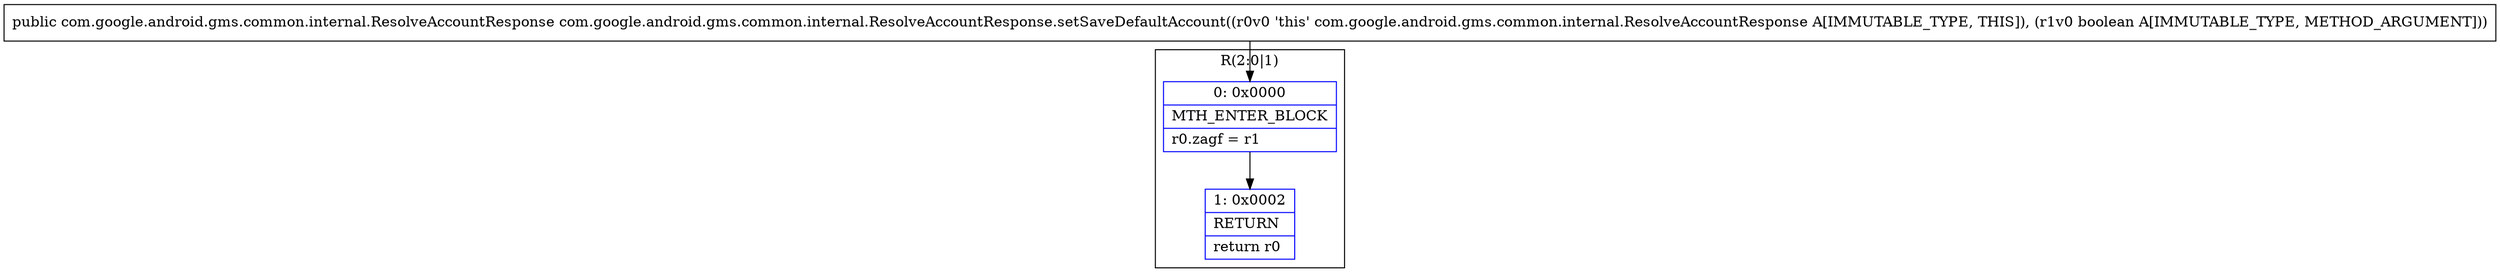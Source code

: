 digraph "CFG forcom.google.android.gms.common.internal.ResolveAccountResponse.setSaveDefaultAccount(Z)Lcom\/google\/android\/gms\/common\/internal\/ResolveAccountResponse;" {
subgraph cluster_Region_1385726554 {
label = "R(2:0|1)";
node [shape=record,color=blue];
Node_0 [shape=record,label="{0\:\ 0x0000|MTH_ENTER_BLOCK\l|r0.zagf = r1\l}"];
Node_1 [shape=record,label="{1\:\ 0x0002|RETURN\l|return r0\l}"];
}
MethodNode[shape=record,label="{public com.google.android.gms.common.internal.ResolveAccountResponse com.google.android.gms.common.internal.ResolveAccountResponse.setSaveDefaultAccount((r0v0 'this' com.google.android.gms.common.internal.ResolveAccountResponse A[IMMUTABLE_TYPE, THIS]), (r1v0 boolean A[IMMUTABLE_TYPE, METHOD_ARGUMENT])) }"];
MethodNode -> Node_0;
Node_0 -> Node_1;
}

